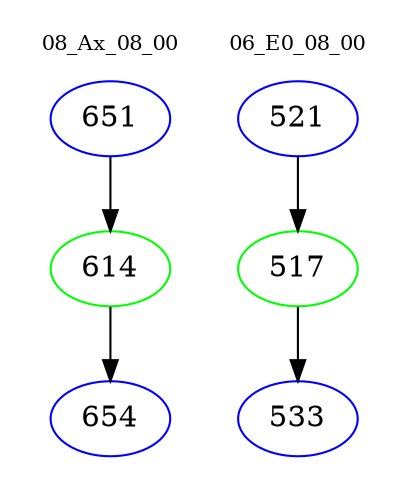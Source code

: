 digraph{
subgraph cluster_0 {
color = white
label = "08_Ax_08_00";
fontsize=10;
T0_651 [label="651", color="blue"]
T0_651 -> T0_614 [color="black"]
T0_614 [label="614", color="green"]
T0_614 -> T0_654 [color="black"]
T0_654 [label="654", color="blue"]
}
subgraph cluster_1 {
color = white
label = "06_E0_08_00";
fontsize=10;
T1_521 [label="521", color="blue"]
T1_521 -> T1_517 [color="black"]
T1_517 [label="517", color="green"]
T1_517 -> T1_533 [color="black"]
T1_533 [label="533", color="blue"]
}
}
